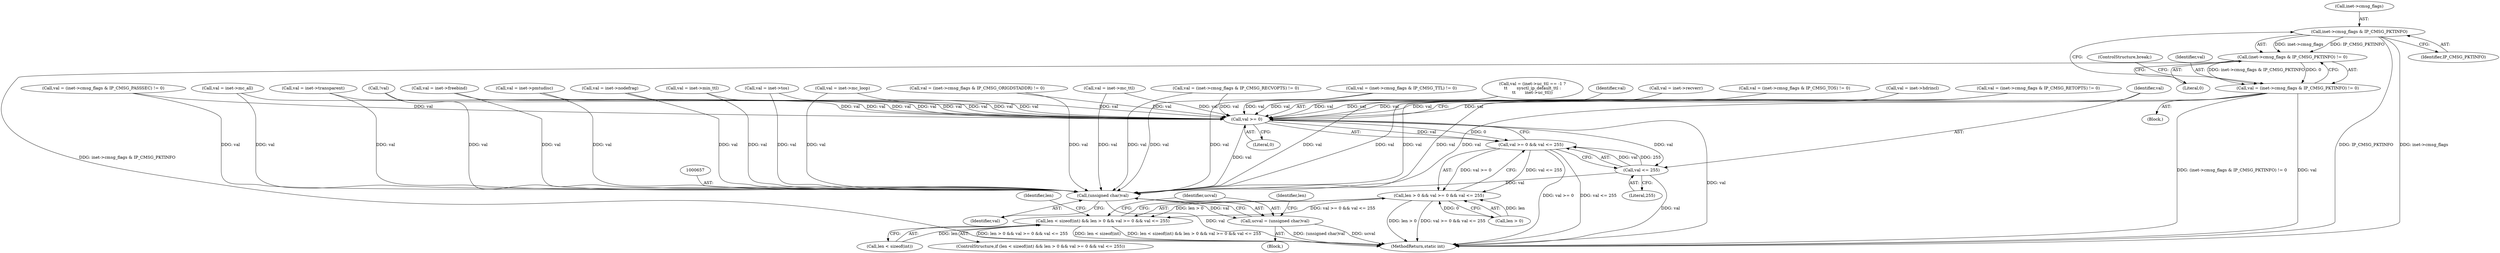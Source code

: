 digraph "0_linux_f6d8bd051c391c1c0458a30b2a7abcd939329259_25@pointer" {
"1000217" [label="(Call,inet->cmsg_flags & IP_CMSG_PKTINFO)"];
"1000216" [label="(Call,(inet->cmsg_flags & IP_CMSG_PKTINFO) != 0)"];
"1000214" [label="(Call,val = (inet->cmsg_flags & IP_CMSG_PKTINFO) != 0)"];
"1000646" [label="(Call,val >= 0)"];
"1000645" [label="(Call,val >= 0 && val <= 255)"];
"1000641" [label="(Call,len > 0 && val >= 0 && val <= 255)"];
"1000636" [label="(Call,len < sizeof(int) && len > 0 && val >= 0 && val <= 255)"];
"1000649" [label="(Call,val <= 255)"];
"1000656" [label="(Call,(unsigned char)val)"];
"1000654" [label="(Call,ucval = (unsigned char)val)"];
"1000648" [label="(Literal,0)"];
"1000327" [label="(Call,val = inet->pmtudisc)"];
"1000658" [label="(Identifier,val)"];
"1000370" [label="(Call,val = inet->mc_ttl)"];
"1000637" [label="(Call,len < sizeof(int))"];
"1000247" [label="(Call,val = (inet->cmsg_flags & IP_CMSG_RECVOPTS) != 0)"];
"1000221" [label="(Identifier,IP_CMSG_PKTINFO)"];
"1000646" [label="(Call,val >= 0)"];
"1000258" [label="(Call,val = (inet->cmsg_flags & IP_CMSG_RETOPTS) != 0)"];
"1000649" [label="(Call,val <= 255)"];
"1000223" [label="(ControlStructure,break;)"];
"1000291" [label="(Call,val = inet->tos)"];
"1000215" [label="(Identifier,val)"];
"1000222" [label="(Literal,0)"];
"1000652" [label="(Block,)"];
"1000225" [label="(Call,val = (inet->cmsg_flags & IP_CMSG_TTL) != 0)"];
"1000498" [label="(Call,val = inet->mc_all)"];
"1000660" [label="(Identifier,len)"];
"1000698" [label="(MethodReturn,static int)"];
"1000353" [label="(Call,!val)"];
"1000636" [label="(Call,len < sizeof(int) && len > 0 && val >= 0 && val <= 255)"];
"1000650" [label="(Identifier,val)"];
"1000148" [label="(Block,)"];
"1000214" [label="(Call,val = (inet->cmsg_flags & IP_CMSG_PKTINFO) != 0)"];
"1000216" [label="(Call,(inet->cmsg_flags & IP_CMSG_PKTINFO) != 0)"];
"1000298" [label="(Call,val = (inet->uc_ttl == -1 ?\n\t\t       sysctl_ip_default_ttl :\n\t\t       inet->uc_ttl))"];
"1000656" [label="(Call,(unsigned char)val)"];
"1000621" [label="(Call,val = inet->min_ttl)"];
"1000320" [label="(Call,val = inet->nodefrag)"];
"1000217" [label="(Call,inet->cmsg_flags & IP_CMSG_PKTINFO)"];
"1000635" [label="(ControlStructure,if (len < sizeof(int) && len > 0 && val >= 0 && val <= 255))"];
"1000377" [label="(Call,val = inet->mc_loop)"];
"1000655" [label="(Identifier,ucval)"];
"1000269" [label="(Call,val = (inet->cmsg_flags & IP_CMSG_PASSSEC) != 0)"];
"1000645" [label="(Call,val >= 0 && val <= 255)"];
"1000654" [label="(Call,ucval = (unsigned char)val)"];
"1000642" [label="(Call,len > 0)"];
"1000280" [label="(Call,val = (inet->cmsg_flags & IP_CMSG_ORIGDSTADDR) != 0)"];
"1000313" [label="(Call,val = inet->hdrincl)"];
"1000647" [label="(Identifier,val)"];
"1000614" [label="(Call,val = inet->transparent)"];
"1000682" [label="(Identifier,len)"];
"1000218" [label="(Call,inet->cmsg_flags)"];
"1000651" [label="(Literal,255)"];
"1000607" [label="(Call,val = inet->freebind)"];
"1000363" [label="(Call,val = inet->recverr)"];
"1000236" [label="(Call,val = (inet->cmsg_flags & IP_CMSG_TOS) != 0)"];
"1000641" [label="(Call,len > 0 && val >= 0 && val <= 255)"];
"1000217" -> "1000216"  [label="AST: "];
"1000217" -> "1000221"  [label="CFG: "];
"1000218" -> "1000217"  [label="AST: "];
"1000221" -> "1000217"  [label="AST: "];
"1000222" -> "1000217"  [label="CFG: "];
"1000217" -> "1000698"  [label="DDG: IP_CMSG_PKTINFO"];
"1000217" -> "1000698"  [label="DDG: inet->cmsg_flags"];
"1000217" -> "1000216"  [label="DDG: inet->cmsg_flags"];
"1000217" -> "1000216"  [label="DDG: IP_CMSG_PKTINFO"];
"1000216" -> "1000214"  [label="AST: "];
"1000216" -> "1000222"  [label="CFG: "];
"1000222" -> "1000216"  [label="AST: "];
"1000214" -> "1000216"  [label="CFG: "];
"1000216" -> "1000698"  [label="DDG: inet->cmsg_flags & IP_CMSG_PKTINFO"];
"1000216" -> "1000214"  [label="DDG: inet->cmsg_flags & IP_CMSG_PKTINFO"];
"1000216" -> "1000214"  [label="DDG: 0"];
"1000214" -> "1000148"  [label="AST: "];
"1000215" -> "1000214"  [label="AST: "];
"1000223" -> "1000214"  [label="CFG: "];
"1000214" -> "1000698"  [label="DDG: (inet->cmsg_flags & IP_CMSG_PKTINFO) != 0"];
"1000214" -> "1000698"  [label="DDG: val"];
"1000214" -> "1000646"  [label="DDG: val"];
"1000214" -> "1000656"  [label="DDG: val"];
"1000646" -> "1000645"  [label="AST: "];
"1000646" -> "1000648"  [label="CFG: "];
"1000647" -> "1000646"  [label="AST: "];
"1000648" -> "1000646"  [label="AST: "];
"1000650" -> "1000646"  [label="CFG: "];
"1000645" -> "1000646"  [label="CFG: "];
"1000646" -> "1000698"  [label="DDG: val"];
"1000646" -> "1000645"  [label="DDG: val"];
"1000646" -> "1000645"  [label="DDG: 0"];
"1000621" -> "1000646"  [label="DDG: val"];
"1000363" -> "1000646"  [label="DDG: val"];
"1000607" -> "1000646"  [label="DDG: val"];
"1000327" -> "1000646"  [label="DDG: val"];
"1000377" -> "1000646"  [label="DDG: val"];
"1000280" -> "1000646"  [label="DDG: val"];
"1000313" -> "1000646"  [label="DDG: val"];
"1000370" -> "1000646"  [label="DDG: val"];
"1000258" -> "1000646"  [label="DDG: val"];
"1000247" -> "1000646"  [label="DDG: val"];
"1000291" -> "1000646"  [label="DDG: val"];
"1000236" -> "1000646"  [label="DDG: val"];
"1000225" -> "1000646"  [label="DDG: val"];
"1000298" -> "1000646"  [label="DDG: val"];
"1000614" -> "1000646"  [label="DDG: val"];
"1000498" -> "1000646"  [label="DDG: val"];
"1000269" -> "1000646"  [label="DDG: val"];
"1000353" -> "1000646"  [label="DDG: val"];
"1000320" -> "1000646"  [label="DDG: val"];
"1000646" -> "1000649"  [label="DDG: val"];
"1000646" -> "1000656"  [label="DDG: val"];
"1000645" -> "1000641"  [label="AST: "];
"1000645" -> "1000649"  [label="CFG: "];
"1000649" -> "1000645"  [label="AST: "];
"1000641" -> "1000645"  [label="CFG: "];
"1000645" -> "1000698"  [label="DDG: val >= 0"];
"1000645" -> "1000698"  [label="DDG: val <= 255"];
"1000645" -> "1000641"  [label="DDG: val >= 0"];
"1000645" -> "1000641"  [label="DDG: val <= 255"];
"1000649" -> "1000645"  [label="DDG: val"];
"1000649" -> "1000645"  [label="DDG: 255"];
"1000641" -> "1000636"  [label="AST: "];
"1000641" -> "1000642"  [label="CFG: "];
"1000642" -> "1000641"  [label="AST: "];
"1000636" -> "1000641"  [label="CFG: "];
"1000641" -> "1000698"  [label="DDG: val >= 0 && val <= 255"];
"1000641" -> "1000698"  [label="DDG: len > 0"];
"1000641" -> "1000636"  [label="DDG: len > 0"];
"1000641" -> "1000636"  [label="DDG: val >= 0 && val <= 255"];
"1000642" -> "1000641"  [label="DDG: len"];
"1000642" -> "1000641"  [label="DDG: 0"];
"1000636" -> "1000635"  [label="AST: "];
"1000636" -> "1000637"  [label="CFG: "];
"1000637" -> "1000636"  [label="AST: "];
"1000655" -> "1000636"  [label="CFG: "];
"1000682" -> "1000636"  [label="CFG: "];
"1000636" -> "1000698"  [label="DDG: len > 0 && val >= 0 && val <= 255"];
"1000636" -> "1000698"  [label="DDG: len < sizeof(int)"];
"1000636" -> "1000698"  [label="DDG: len < sizeof(int) && len > 0 && val >= 0 && val <= 255"];
"1000637" -> "1000636"  [label="DDG: len"];
"1000649" -> "1000651"  [label="CFG: "];
"1000650" -> "1000649"  [label="AST: "];
"1000651" -> "1000649"  [label="AST: "];
"1000649" -> "1000698"  [label="DDG: val"];
"1000649" -> "1000656"  [label="DDG: val"];
"1000656" -> "1000654"  [label="AST: "];
"1000656" -> "1000658"  [label="CFG: "];
"1000657" -> "1000656"  [label="AST: "];
"1000658" -> "1000656"  [label="AST: "];
"1000654" -> "1000656"  [label="CFG: "];
"1000656" -> "1000698"  [label="DDG: val"];
"1000656" -> "1000654"  [label="DDG: val"];
"1000621" -> "1000656"  [label="DDG: val"];
"1000363" -> "1000656"  [label="DDG: val"];
"1000607" -> "1000656"  [label="DDG: val"];
"1000327" -> "1000656"  [label="DDG: val"];
"1000377" -> "1000656"  [label="DDG: val"];
"1000280" -> "1000656"  [label="DDG: val"];
"1000313" -> "1000656"  [label="DDG: val"];
"1000370" -> "1000656"  [label="DDG: val"];
"1000258" -> "1000656"  [label="DDG: val"];
"1000247" -> "1000656"  [label="DDG: val"];
"1000291" -> "1000656"  [label="DDG: val"];
"1000236" -> "1000656"  [label="DDG: val"];
"1000225" -> "1000656"  [label="DDG: val"];
"1000298" -> "1000656"  [label="DDG: val"];
"1000614" -> "1000656"  [label="DDG: val"];
"1000498" -> "1000656"  [label="DDG: val"];
"1000269" -> "1000656"  [label="DDG: val"];
"1000353" -> "1000656"  [label="DDG: val"];
"1000320" -> "1000656"  [label="DDG: val"];
"1000654" -> "1000652"  [label="AST: "];
"1000655" -> "1000654"  [label="AST: "];
"1000660" -> "1000654"  [label="CFG: "];
"1000654" -> "1000698"  [label="DDG: (unsigned char)val"];
"1000654" -> "1000698"  [label="DDG: ucval"];
}
